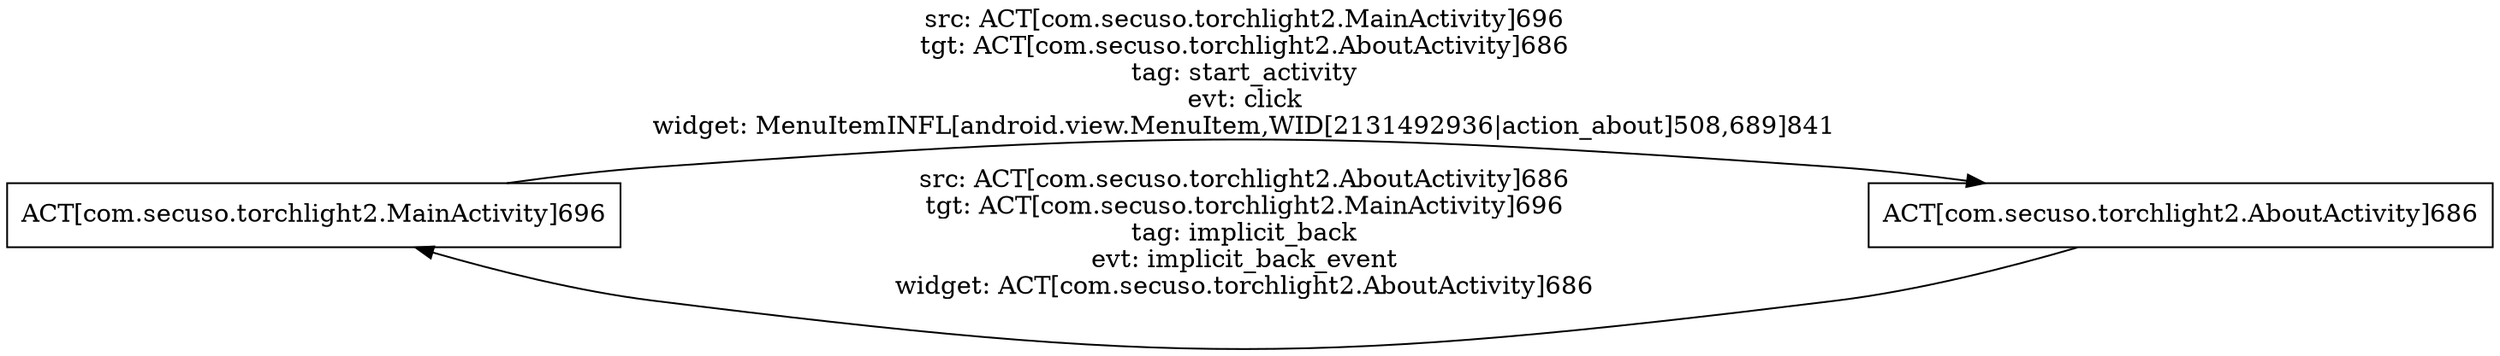 digraph G {
 rankdir=LR;
 node[shape=box];
 n2 [label="ACT[com.secuso.torchlight2.MainActivity]696"];
 n1 [label="ACT[com.secuso.torchlight2.AboutActivity]686"];
 n1 -> n2 [label="src: ACT[com.secuso.torchlight2.AboutActivity]686\ntgt: ACT[com.secuso.torchlight2.MainActivity]696\ntag: implicit_back\nevt: implicit_back_event\nwidget: ACT[com.secuso.torchlight2.AboutActivity]686\n"];
 n2 -> n1 [label="src: ACT[com.secuso.torchlight2.MainActivity]696\ntgt: ACT[com.secuso.torchlight2.AboutActivity]686\ntag: start_activity\nevt: click\nwidget: MenuItemINFL[android.view.MenuItem,WID[2131492936|action_about]508,689]841\n"];
}